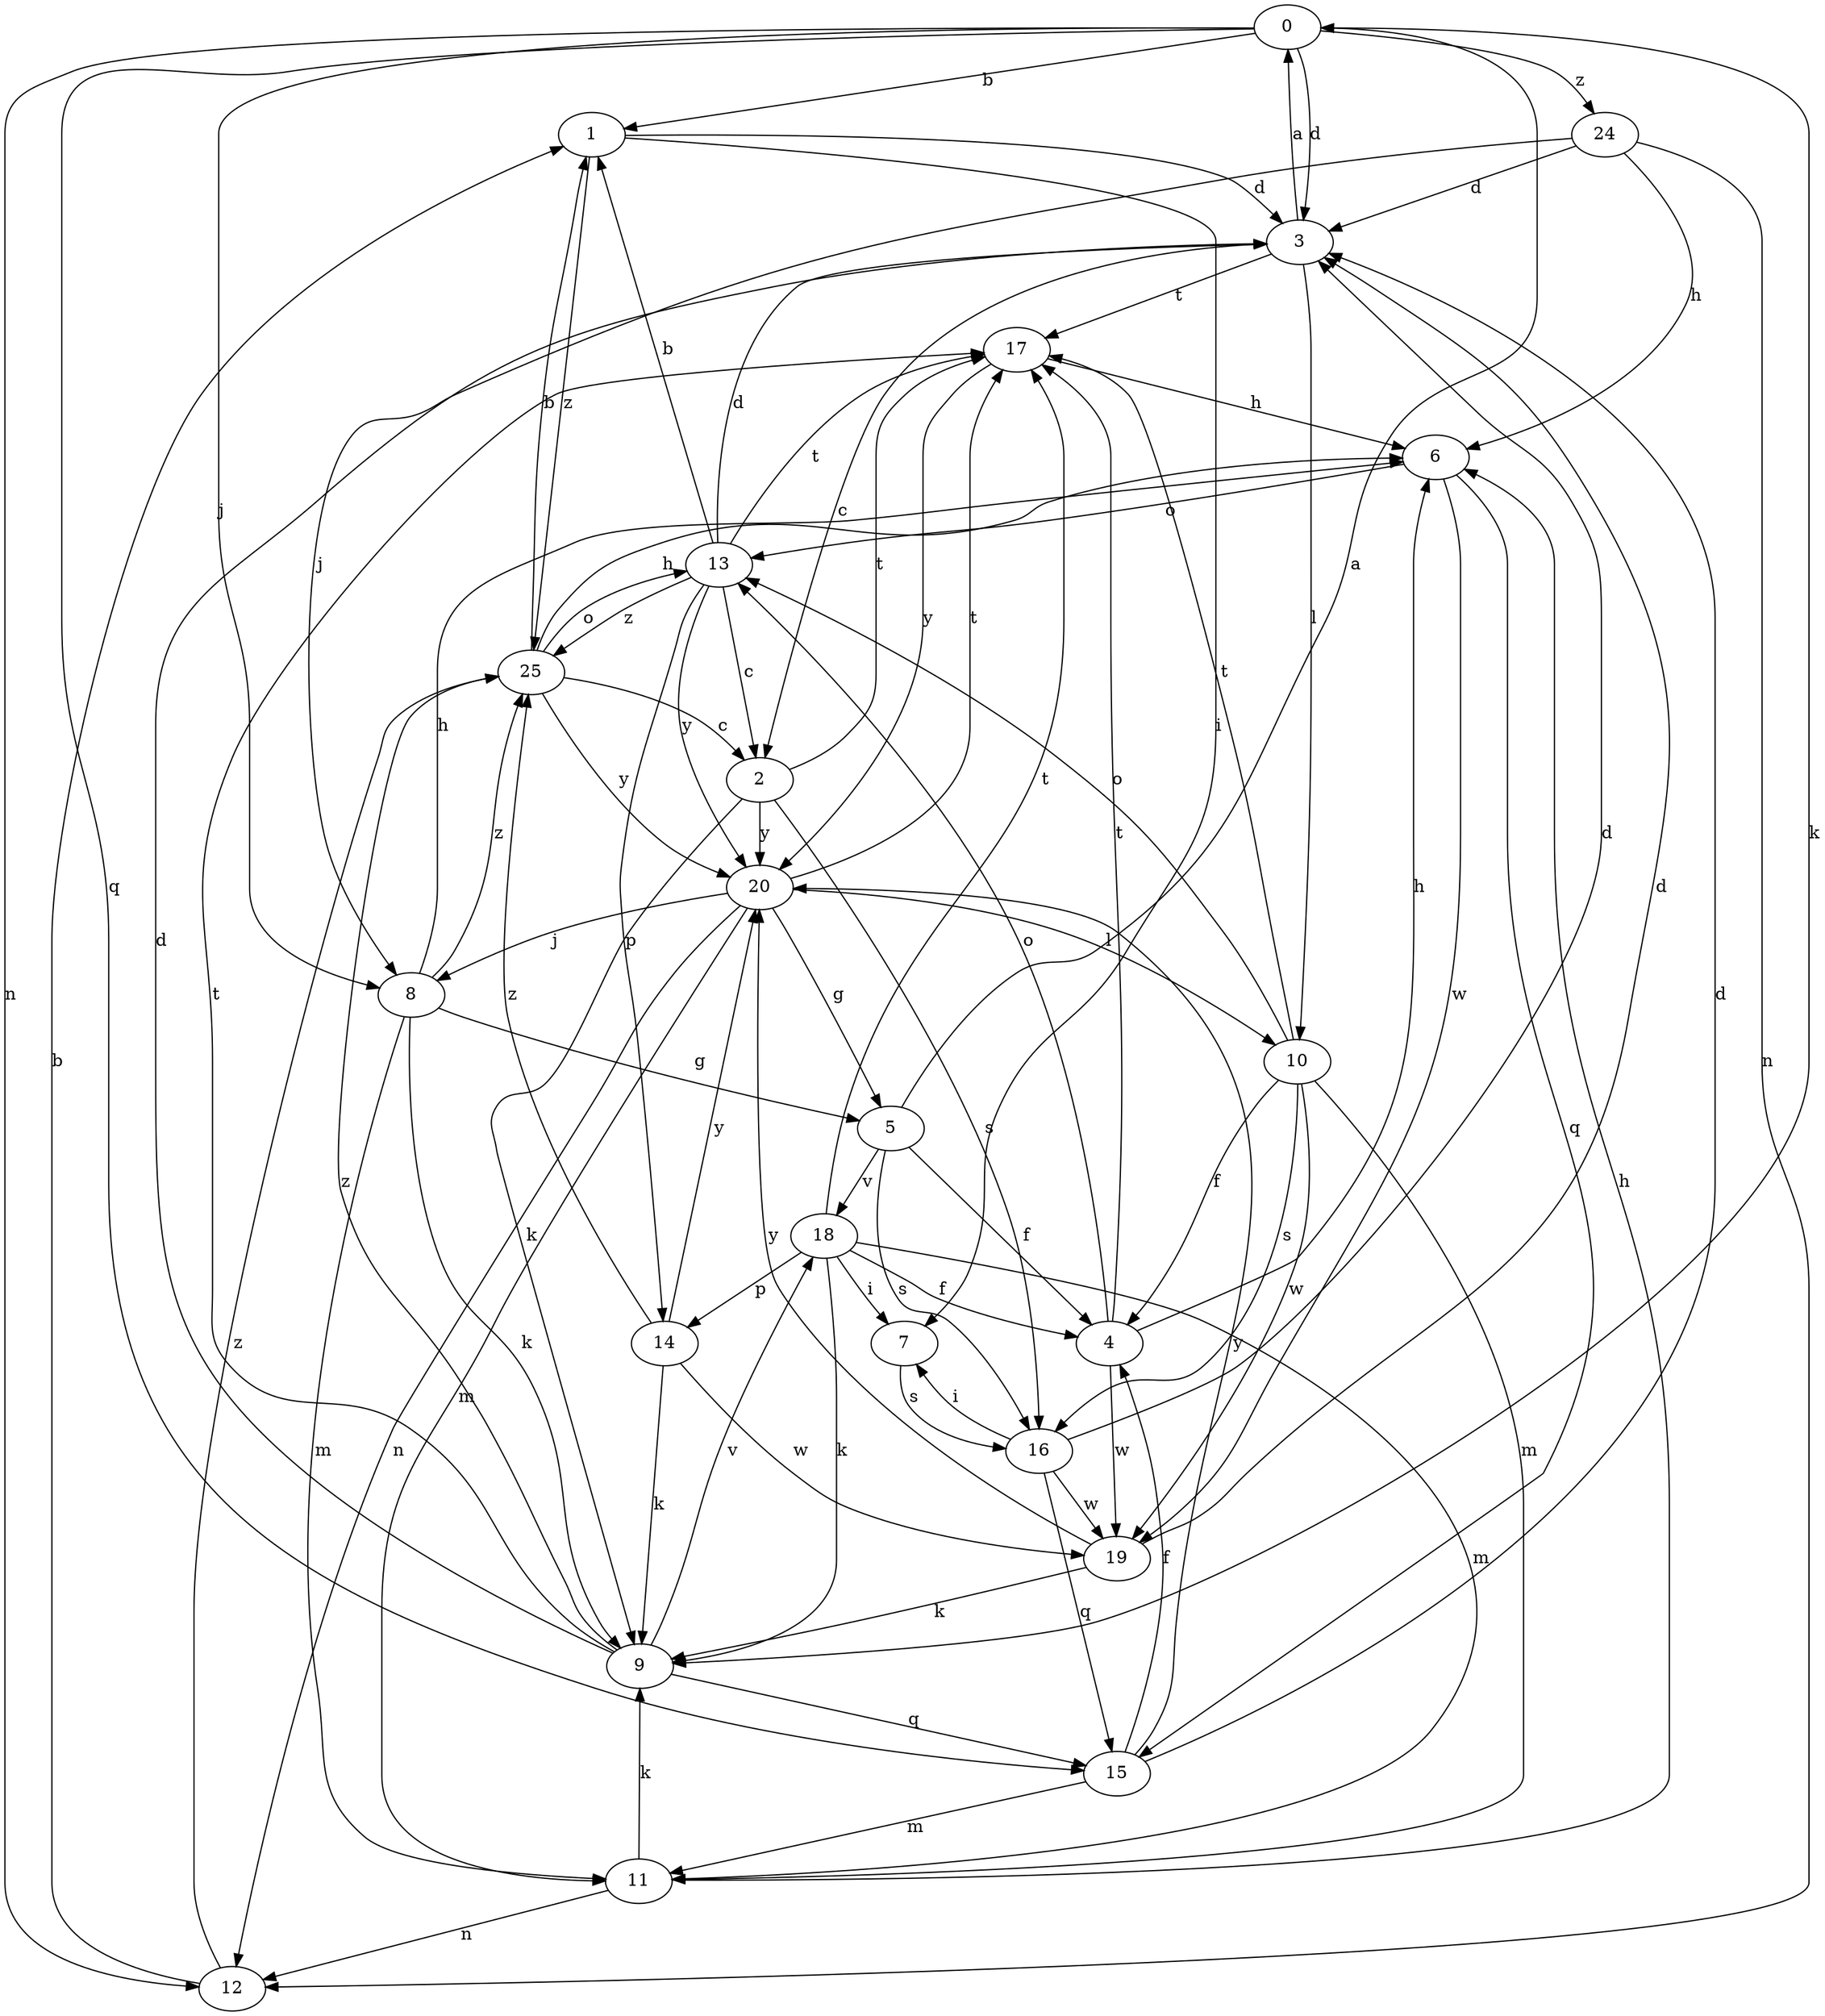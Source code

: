 strict digraph  {
0;
1;
2;
3;
4;
5;
6;
7;
8;
9;
10;
11;
12;
13;
14;
15;
16;
17;
18;
19;
20;
24;
25;
0 -> 1  [label=b];
0 -> 3  [label=d];
0 -> 8  [label=j];
0 -> 9  [label=k];
0 -> 12  [label=n];
0 -> 15  [label=q];
0 -> 24  [label=z];
1 -> 3  [label=d];
1 -> 7  [label=i];
1 -> 25  [label=z];
2 -> 9  [label=k];
2 -> 16  [label=s];
2 -> 17  [label=t];
2 -> 20  [label=y];
3 -> 0  [label=a];
3 -> 2  [label=c];
3 -> 10  [label=l];
3 -> 17  [label=t];
4 -> 6  [label=h];
4 -> 13  [label=o];
4 -> 17  [label=t];
4 -> 19  [label=w];
5 -> 0  [label=a];
5 -> 4  [label=f];
5 -> 16  [label=s];
5 -> 18  [label=v];
6 -> 13  [label=o];
6 -> 15  [label=q];
6 -> 19  [label=w];
7 -> 16  [label=s];
8 -> 5  [label=g];
8 -> 6  [label=h];
8 -> 9  [label=k];
8 -> 11  [label=m];
8 -> 25  [label=z];
9 -> 3  [label=d];
9 -> 15  [label=q];
9 -> 17  [label=t];
9 -> 18  [label=v];
9 -> 25  [label=z];
10 -> 4  [label=f];
10 -> 11  [label=m];
10 -> 13  [label=o];
10 -> 16  [label=s];
10 -> 17  [label=t];
10 -> 19  [label=w];
11 -> 6  [label=h];
11 -> 9  [label=k];
11 -> 12  [label=n];
12 -> 1  [label=b];
12 -> 25  [label=z];
13 -> 1  [label=b];
13 -> 2  [label=c];
13 -> 3  [label=d];
13 -> 14  [label=p];
13 -> 17  [label=t];
13 -> 20  [label=y];
13 -> 25  [label=z];
14 -> 9  [label=k];
14 -> 19  [label=w];
14 -> 20  [label=y];
14 -> 25  [label=z];
15 -> 3  [label=d];
15 -> 4  [label=f];
15 -> 11  [label=m];
15 -> 20  [label=y];
16 -> 3  [label=d];
16 -> 7  [label=i];
16 -> 15  [label=q];
16 -> 19  [label=w];
17 -> 6  [label=h];
17 -> 20  [label=y];
18 -> 4  [label=f];
18 -> 7  [label=i];
18 -> 9  [label=k];
18 -> 11  [label=m];
18 -> 14  [label=p];
18 -> 17  [label=t];
19 -> 3  [label=d];
19 -> 9  [label=k];
19 -> 20  [label=y];
20 -> 5  [label=g];
20 -> 8  [label=j];
20 -> 10  [label=l];
20 -> 11  [label=m];
20 -> 12  [label=n];
20 -> 17  [label=t];
24 -> 3  [label=d];
24 -> 6  [label=h];
24 -> 8  [label=j];
24 -> 12  [label=n];
25 -> 1  [label=b];
25 -> 2  [label=c];
25 -> 6  [label=h];
25 -> 13  [label=o];
25 -> 20  [label=y];
}
